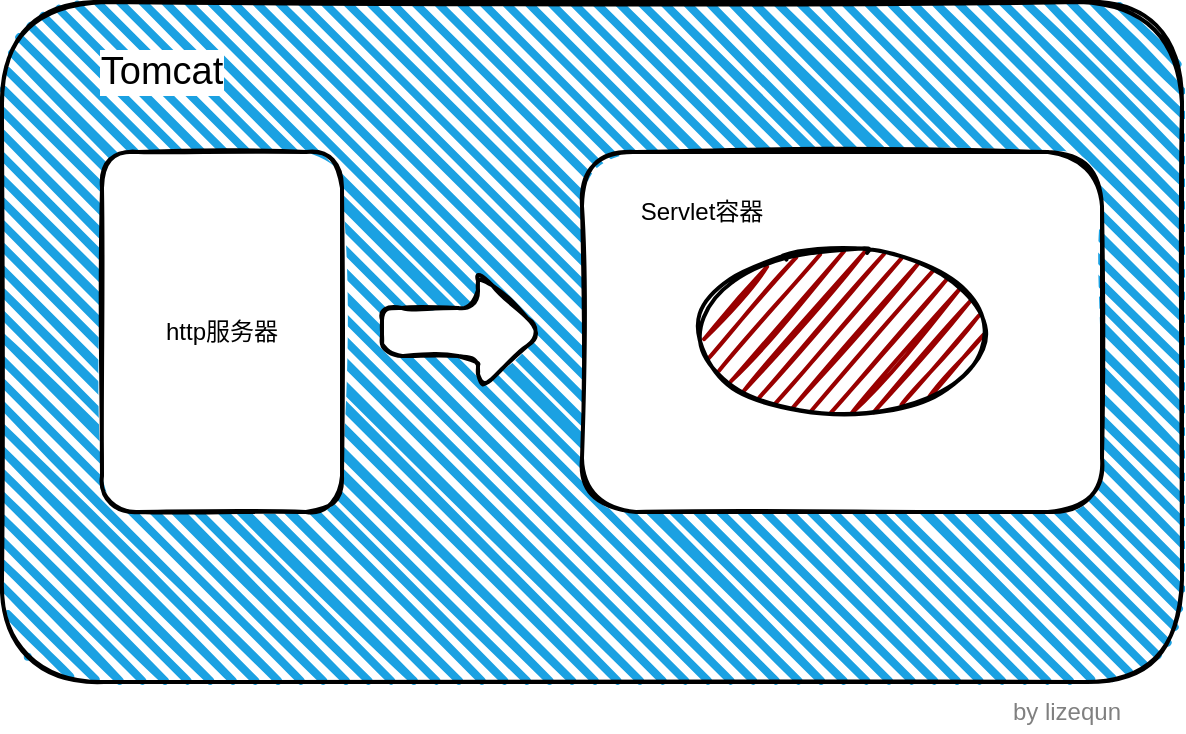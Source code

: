 <mxfile version="14.6.1" type="github">
  <diagram id="lBrn-12LnoMCUyOBAwMA" name="Page-1">
    <mxGraphModel dx="868" dy="450" grid="1" gridSize="10" guides="1" tooltips="1" connect="1" arrows="1" fold="1" page="1" pageScale="1" pageWidth="827" pageHeight="1169" math="0" shadow="0">
      <root>
        <mxCell id="0" />
        <mxCell id="1" parent="0" />
        <mxCell id="aZPBgyURXHmDaD6H_Ups-1" value="" style="rounded=1;whiteSpace=wrap;html=1;strokeWidth=2;fillWeight=4;hachureGap=8;hachureAngle=45;fillColor=#1ba1e2;sketch=1;" parent="1" vertex="1">
          <mxGeometry x="90" y="245" width="590" height="340" as="geometry" />
        </mxCell>
        <mxCell id="aZPBgyURXHmDaD6H_Ups-3" value="http服务器" style="rounded=1;whiteSpace=wrap;html=1;strokeWidth=2;fillWeight=4;hachureGap=8;hachureAngle=45;sketch=1;" parent="1" vertex="1">
          <mxGeometry x="140" y="320" width="120" height="180" as="geometry" />
        </mxCell>
        <mxCell id="aZPBgyURXHmDaD6H_Ups-4" value="" style="rounded=1;whiteSpace=wrap;html=1;strokeWidth=2;fillWeight=4;hachureGap=8;hachureAngle=45;sketch=1;align=left;" parent="1" vertex="1">
          <mxGeometry x="380" y="320" width="260" height="180" as="geometry" />
        </mxCell>
        <mxCell id="aZPBgyURXHmDaD6H_Ups-5" value="" style="ellipse;whiteSpace=wrap;html=1;strokeWidth=2;fillWeight=2;hachureGap=8;fillColor=#990000;fillStyle=dots;sketch=1;" parent="1" vertex="1">
          <mxGeometry x="435" y="370" width="150" height="80" as="geometry" />
        </mxCell>
        <mxCell id="aZPBgyURXHmDaD6H_Ups-10" value="Servlet容器" style="text;html=1;strokeColor=none;fillColor=none;align=center;verticalAlign=middle;whiteSpace=wrap;rounded=0;" parent="1" vertex="1">
          <mxGeometry x="390" y="340" width="100" height="20" as="geometry" />
        </mxCell>
        <mxCell id="aZPBgyURXHmDaD6H_Ups-11" value="" style="shape=singleArrow;whiteSpace=wrap;html=1;arrowWidth=0.4;arrowSize=0.4;rounded=1;strokeWidth=2;sketch=1;fillWeight=4;hachureGap=8;hachureAngle=45;" parent="1" vertex="1">
          <mxGeometry x="280" y="380" width="80" height="60" as="geometry" />
        </mxCell>
        <mxCell id="aZPBgyURXHmDaD6H_Ups-14" value="&lt;font style=&quot;font-size: 19px&quot;&gt;Tomcat&lt;/font&gt;" style="text;html=1;strokeColor=none;fillColor=none;align=center;verticalAlign=middle;whiteSpace=wrap;rounded=0;labelBackgroundColor=#ffffff;labelBorderColor=none;" parent="1" vertex="1">
          <mxGeometry x="150" y="270" width="40" height="20" as="geometry" />
        </mxCell>
        <mxCell id="f-Kak306lGFMM3QOc9zU-2" value="by lizequn" style="text;html=1;strokeColor=none;fillColor=none;align=center;verticalAlign=middle;whiteSpace=wrap;rounded=0;labelBackgroundColor=#ffffff;fontColor=#808080;" vertex="1" parent="1">
          <mxGeometry x="585" y="590" width="75" height="20" as="geometry" />
        </mxCell>
      </root>
    </mxGraphModel>
  </diagram>
</mxfile>
